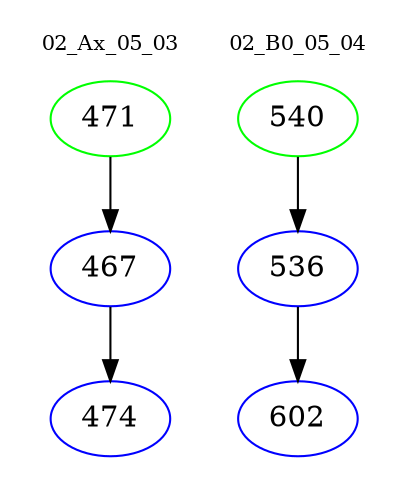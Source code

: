 digraph{
subgraph cluster_0 {
color = white
label = "02_Ax_05_03";
fontsize=10;
T0_471 [label="471", color="green"]
T0_471 -> T0_467 [color="black"]
T0_467 [label="467", color="blue"]
T0_467 -> T0_474 [color="black"]
T0_474 [label="474", color="blue"]
}
subgraph cluster_1 {
color = white
label = "02_B0_05_04";
fontsize=10;
T1_540 [label="540", color="green"]
T1_540 -> T1_536 [color="black"]
T1_536 [label="536", color="blue"]
T1_536 -> T1_602 [color="black"]
T1_602 [label="602", color="blue"]
}
}
